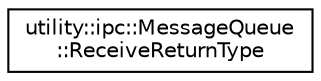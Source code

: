digraph "Graphical Class Hierarchy"
{
 // LATEX_PDF_SIZE
  edge [fontname="Helvetica",fontsize="10",labelfontname="Helvetica",labelfontsize="10"];
  node [fontname="Helvetica",fontsize="10",shape=record];
  rankdir="LR";
  Node0 [label="utility::ipc::MessageQueue\l::ReceiveReturnType",height=0.2,width=0.4,color="black", fillcolor="white", style="filled",URL="$structutility_1_1ipc_1_1MessageQueue_1_1ReceiveReturnType.html",tooltip=" "];
}
